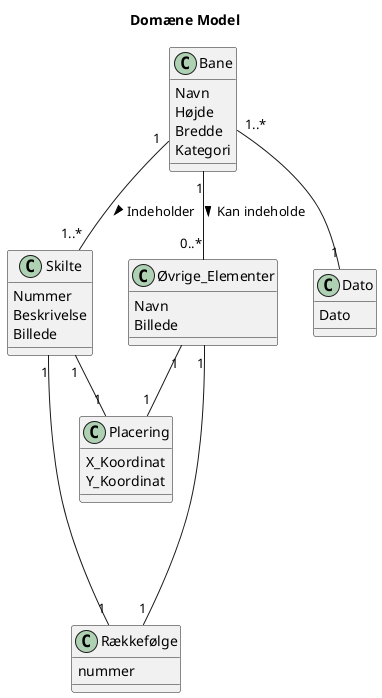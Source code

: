 @startuml DomæneModel
title Domæne Model


class "Bane"{
    Navn
    Højde
    Bredde
    Kategori
}
class "Skilte"{
    Nummer
    Beskrivelse
    Billede
}
class "Øvrige_Elementer"{
    Navn
    Billede
}

class "Dato"{
    Dato
}
class "Rækkefølge"{
    nummer
}
class "Placering"{
    X_Koordinat
    Y_Koordinat
}



Bane "1" -- "1..*" Skilte: > Indeholder
Bane "1..*" -- "1" Dato
Bane "1"-- "0..*" Øvrige_Elementer: > Kan indeholde
Skilte "1" ---- "1" Rækkefølge
Skilte "1" -- "1" Placering
Øvrige_Elementer "1" -- "1" Placering
Øvrige_Elementer "1" -- "1" Rækkefølge 

@enduml